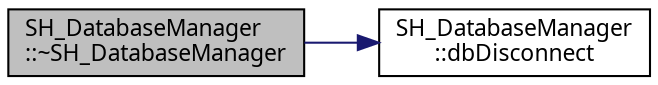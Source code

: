 digraph "SH_DatabaseManager::~SH_DatabaseManager"
{
 // INTERACTIVE_SVG=YES
  bgcolor="transparent";
  edge [fontname="Verdana",fontsize="11",labelfontname="Verdana",labelfontsize="11"];
  node [fontname="Verdana",fontsize="11",shape=record];
  rankdir="LR";
  Node1 [label="SH_DatabaseManager\l::~SH_DatabaseManager",height=0.2,width=0.4,color="black", fillcolor="grey75", style="filled" fontcolor="black"];
  Node1 -> Node2 [color="midnightblue",fontsize="11",style="solid"];
  Node2 [label="SH_DatabaseManager\l::dbDisconnect",height=0.2,width=0.4,color="black",URL="$classSH__DatabaseManager.html#a096c26457bbb03f92283c5d104401e90"];
}
